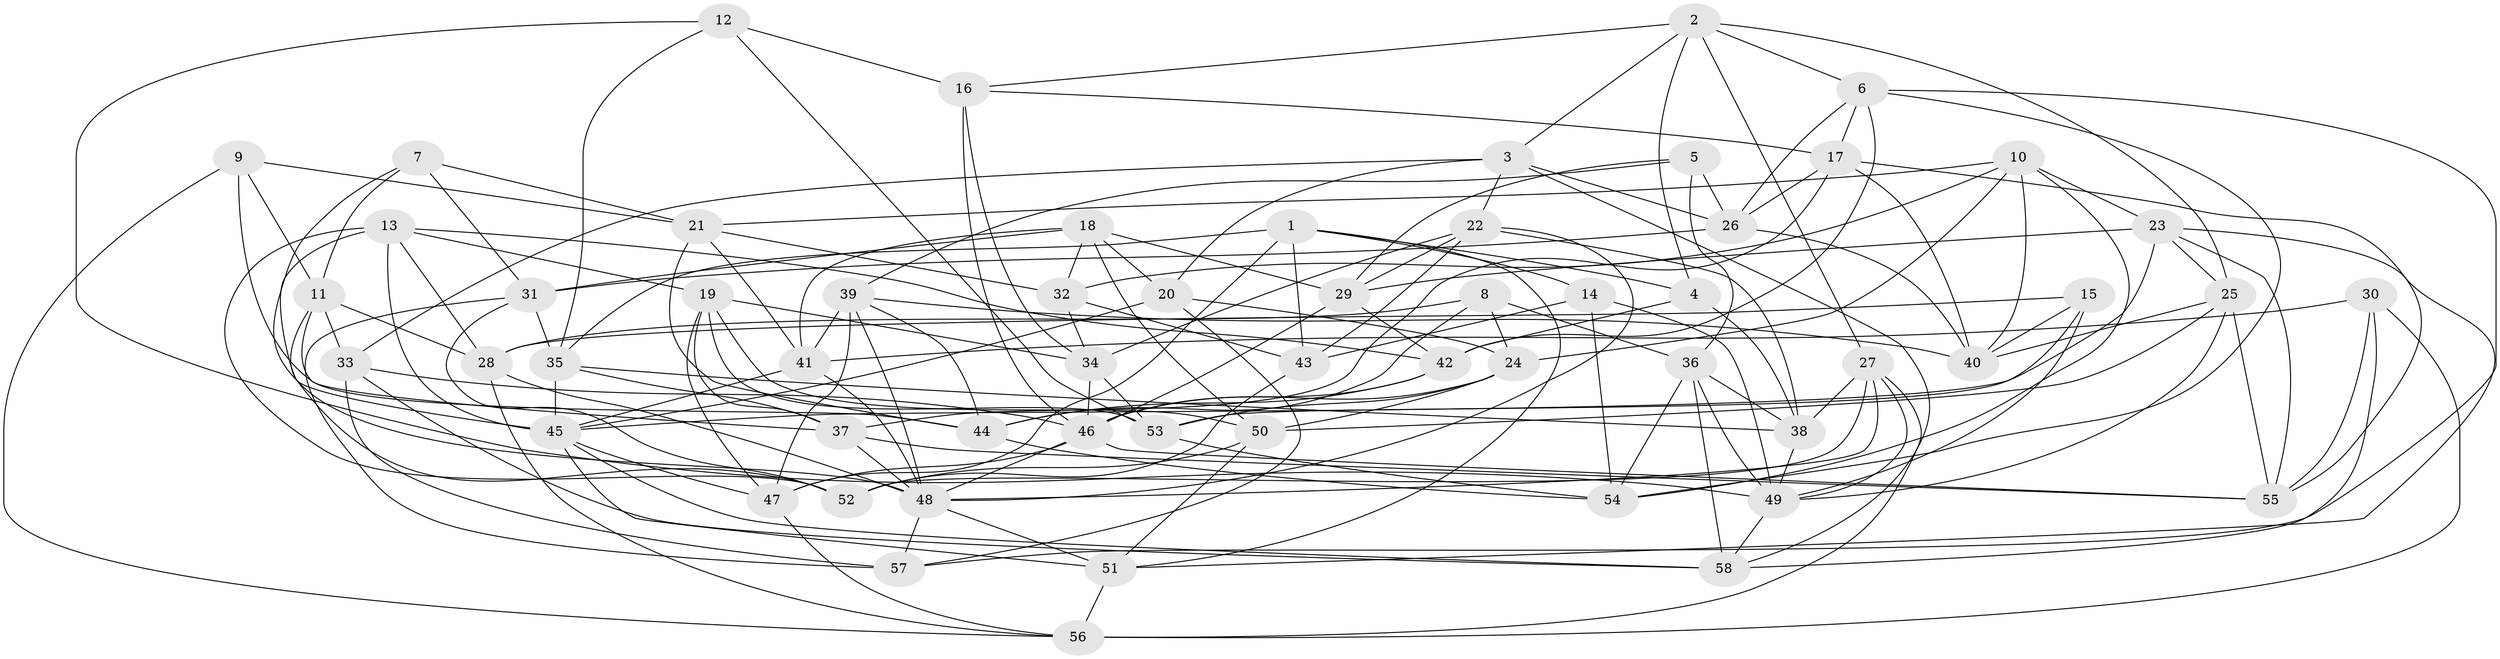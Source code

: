 // original degree distribution, {4: 1.0}
// Generated by graph-tools (version 1.1) at 2025/50/03/09/25 03:50:44]
// undirected, 58 vertices, 168 edges
graph export_dot {
graph [start="1"]
  node [color=gray90,style=filled];
  1;
  2;
  3;
  4;
  5;
  6;
  7;
  8;
  9;
  10;
  11;
  12;
  13;
  14;
  15;
  16;
  17;
  18;
  19;
  20;
  21;
  22;
  23;
  24;
  25;
  26;
  27;
  28;
  29;
  30;
  31;
  32;
  33;
  34;
  35;
  36;
  37;
  38;
  39;
  40;
  41;
  42;
  43;
  44;
  45;
  46;
  47;
  48;
  49;
  50;
  51;
  52;
  53;
  54;
  55;
  56;
  57;
  58;
  1 -- 4 [weight=1.0];
  1 -- 14 [weight=1.0];
  1 -- 35 [weight=1.0];
  1 -- 43 [weight=1.0];
  1 -- 47 [weight=1.0];
  1 -- 51 [weight=1.0];
  2 -- 3 [weight=1.0];
  2 -- 4 [weight=1.0];
  2 -- 6 [weight=1.0];
  2 -- 16 [weight=1.0];
  2 -- 25 [weight=1.0];
  2 -- 27 [weight=1.0];
  3 -- 20 [weight=1.0];
  3 -- 22 [weight=1.0];
  3 -- 26 [weight=1.0];
  3 -- 33 [weight=1.0];
  3 -- 58 [weight=1.0];
  4 -- 38 [weight=1.0];
  4 -- 42 [weight=1.0];
  5 -- 26 [weight=1.0];
  5 -- 29 [weight=1.0];
  5 -- 36 [weight=1.0];
  5 -- 39 [weight=1.0];
  6 -- 17 [weight=1.0];
  6 -- 26 [weight=1.0];
  6 -- 42 [weight=1.0];
  6 -- 54 [weight=1.0];
  6 -- 57 [weight=1.0];
  7 -- 11 [weight=1.0];
  7 -- 21 [weight=1.0];
  7 -- 31 [weight=1.0];
  7 -- 45 [weight=1.0];
  8 -- 24 [weight=1.0];
  8 -- 28 [weight=1.0];
  8 -- 36 [weight=1.0];
  8 -- 44 [weight=1.0];
  9 -- 11 [weight=1.0];
  9 -- 21 [weight=1.0];
  9 -- 44 [weight=1.0];
  9 -- 56 [weight=1.0];
  10 -- 21 [weight=1.0];
  10 -- 23 [weight=1.0];
  10 -- 24 [weight=1.0];
  10 -- 32 [weight=1.0];
  10 -- 40 [weight=1.0];
  10 -- 54 [weight=1.0];
  11 -- 28 [weight=1.0];
  11 -- 33 [weight=1.0];
  11 -- 37 [weight=1.0];
  11 -- 52 [weight=1.0];
  12 -- 16 [weight=1.0];
  12 -- 35 [weight=1.0];
  12 -- 49 [weight=1.0];
  12 -- 53 [weight=1.0];
  13 -- 19 [weight=1.0];
  13 -- 28 [weight=1.0];
  13 -- 42 [weight=1.0];
  13 -- 45 [weight=1.0];
  13 -- 48 [weight=1.0];
  13 -- 52 [weight=1.0];
  14 -- 43 [weight=1.0];
  14 -- 49 [weight=1.0];
  14 -- 54 [weight=1.0];
  15 -- 28 [weight=1.0];
  15 -- 40 [weight=1.0];
  15 -- 49 [weight=1.0];
  15 -- 53 [weight=1.0];
  16 -- 17 [weight=1.0];
  16 -- 34 [weight=1.0];
  16 -- 46 [weight=2.0];
  17 -- 26 [weight=1.0];
  17 -- 37 [weight=1.0];
  17 -- 40 [weight=1.0];
  17 -- 55 [weight=1.0];
  18 -- 20 [weight=1.0];
  18 -- 29 [weight=1.0];
  18 -- 31 [weight=1.0];
  18 -- 32 [weight=1.0];
  18 -- 41 [weight=1.0];
  18 -- 50 [weight=1.0];
  19 -- 34 [weight=1.0];
  19 -- 37 [weight=1.0];
  19 -- 47 [weight=1.0];
  19 -- 50 [weight=1.0];
  19 -- 53 [weight=1.0];
  20 -- 24 [weight=1.0];
  20 -- 45 [weight=2.0];
  20 -- 57 [weight=1.0];
  21 -- 32 [weight=1.0];
  21 -- 41 [weight=1.0];
  21 -- 44 [weight=1.0];
  22 -- 29 [weight=1.0];
  22 -- 34 [weight=1.0];
  22 -- 38 [weight=1.0];
  22 -- 43 [weight=1.0];
  22 -- 48 [weight=1.0];
  23 -- 25 [weight=1.0];
  23 -- 29 [weight=1.0];
  23 -- 45 [weight=1.0];
  23 -- 51 [weight=1.0];
  23 -- 55 [weight=1.0];
  24 -- 46 [weight=1.0];
  24 -- 50 [weight=1.0];
  24 -- 53 [weight=1.0];
  25 -- 40 [weight=1.0];
  25 -- 49 [weight=1.0];
  25 -- 50 [weight=1.0];
  25 -- 55 [weight=1.0];
  26 -- 31 [weight=1.0];
  26 -- 40 [weight=1.0];
  27 -- 38 [weight=1.0];
  27 -- 48 [weight=1.0];
  27 -- 49 [weight=1.0];
  27 -- 52 [weight=1.0];
  27 -- 56 [weight=1.0];
  28 -- 48 [weight=1.0];
  28 -- 56 [weight=1.0];
  29 -- 42 [weight=1.0];
  29 -- 46 [weight=1.0];
  30 -- 41 [weight=1.0];
  30 -- 55 [weight=1.0];
  30 -- 56 [weight=1.0];
  30 -- 58 [weight=1.0];
  31 -- 35 [weight=1.0];
  31 -- 52 [weight=1.0];
  31 -- 57 [weight=1.0];
  32 -- 34 [weight=1.0];
  32 -- 43 [weight=2.0];
  33 -- 46 [weight=1.0];
  33 -- 57 [weight=2.0];
  33 -- 58 [weight=1.0];
  34 -- 46 [weight=1.0];
  34 -- 53 [weight=1.0];
  35 -- 37 [weight=1.0];
  35 -- 38 [weight=1.0];
  35 -- 45 [weight=1.0];
  36 -- 38 [weight=1.0];
  36 -- 49 [weight=1.0];
  36 -- 54 [weight=1.0];
  36 -- 58 [weight=1.0];
  37 -- 48 [weight=1.0];
  37 -- 55 [weight=1.0];
  38 -- 49 [weight=1.0];
  39 -- 40 [weight=1.0];
  39 -- 41 [weight=1.0];
  39 -- 44 [weight=1.0];
  39 -- 47 [weight=1.0];
  39 -- 48 [weight=1.0];
  41 -- 45 [weight=1.0];
  41 -- 48 [weight=1.0];
  42 -- 44 [weight=1.0];
  42 -- 46 [weight=1.0];
  43 -- 52 [weight=1.0];
  44 -- 54 [weight=1.0];
  45 -- 47 [weight=1.0];
  45 -- 51 [weight=1.0];
  45 -- 58 [weight=1.0];
  46 -- 47 [weight=1.0];
  46 -- 48 [weight=1.0];
  46 -- 55 [weight=1.0];
  47 -- 56 [weight=1.0];
  48 -- 51 [weight=1.0];
  48 -- 57 [weight=1.0];
  49 -- 58 [weight=1.0];
  50 -- 51 [weight=1.0];
  50 -- 52 [weight=1.0];
  51 -- 56 [weight=1.0];
  53 -- 54 [weight=1.0];
}
